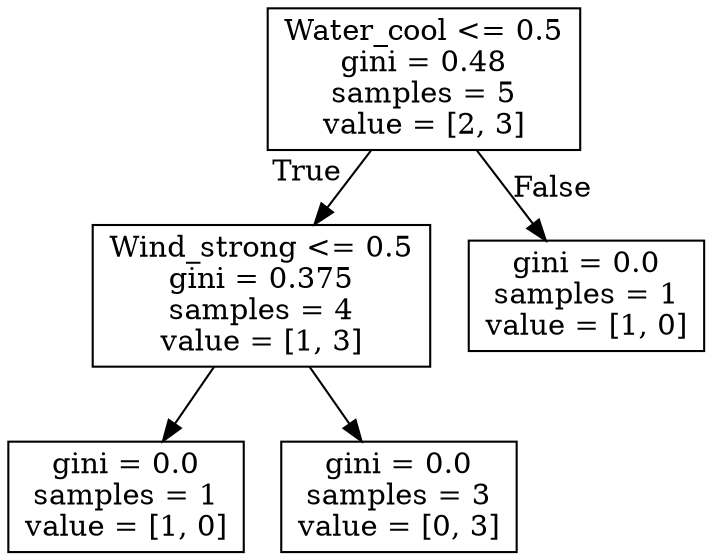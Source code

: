 digraph Tree {
node [shape=box] ;
0 [label="Water_cool <= 0.5\ngini = 0.48\nsamples = 5\nvalue = [2, 3]"] ;
1 [label="Wind_strong <= 0.5\ngini = 0.375\nsamples = 4\nvalue = [1, 3]"] ;
0 -> 1 [labeldistance=2.5, labelangle=45, headlabel="True"] ;
2 [label="gini = 0.0\nsamples = 1\nvalue = [1, 0]"] ;
1 -> 2 ;
3 [label="gini = 0.0\nsamples = 3\nvalue = [0, 3]"] ;
1 -> 3 ;
4 [label="gini = 0.0\nsamples = 1\nvalue = [1, 0]"] ;
0 -> 4 [labeldistance=2.5, labelangle=-45, headlabel="False"] ;
}